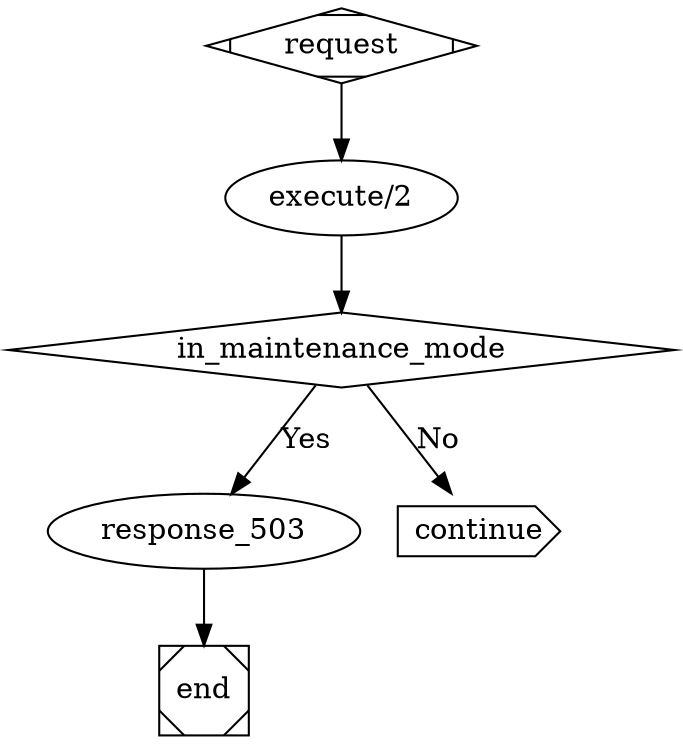 digraph vegur_maintenance_middleware {
        request [shape=Mdiamond];
        in_maintenance_mode [shape=diamond];
        execute [label="execute/2"]
        request -> execute;
        execute -> in_maintenance_mode;
        in_maintenance_mode -> response_503 [label="Yes"];
        in_maintenance_mode -> continue [label="No"];
        continue [shape=cds];
        response_503 -> end;
        end [shape=Msquare];
}
